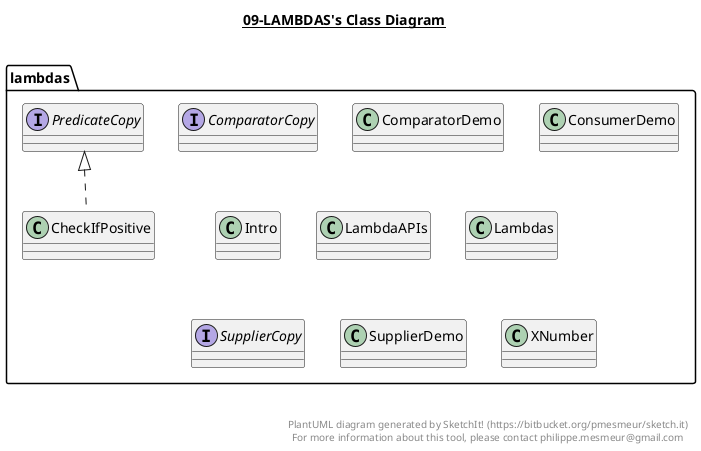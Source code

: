 @startuml

title __09-LAMBDAS's Class Diagram__\n

  namespace lambdas {
    class lambdas.CheckIfPositive {
    }
  }
  

  namespace lambdas {
    interface lambdas.ComparatorCopy {
    }
  }
  

  namespace lambdas {
    class lambdas.ComparatorDemo {
    }
  }
  

  namespace lambdas {
    class lambdas.ConsumerDemo {
    }
  }
  

  namespace lambdas {
    class lambdas.Intro {
    }
  }
  

  namespace lambdas {
    class lambdas.LambdaAPIs {
    }
  }
  

  namespace lambdas {
    class lambdas.Lambdas {
    }
  }
  

  namespace lambdas {
    interface lambdas.PredicateCopy {
    }
  }
  

  namespace lambdas {
    interface lambdas.SupplierCopy {
    }
  }
  

  namespace lambdas {
    class lambdas.SupplierDemo {
    }
  }
  

  namespace lambdas {
    class lambdas.XNumber {
    }
  }
  

  lambdas.CheckIfPositive .up.|> lambdas.PredicateCopy


right footer


PlantUML diagram generated by SketchIt! (https://bitbucket.org/pmesmeur/sketch.it)
For more information about this tool, please contact philippe.mesmeur@gmail.com
endfooter

@enduml
